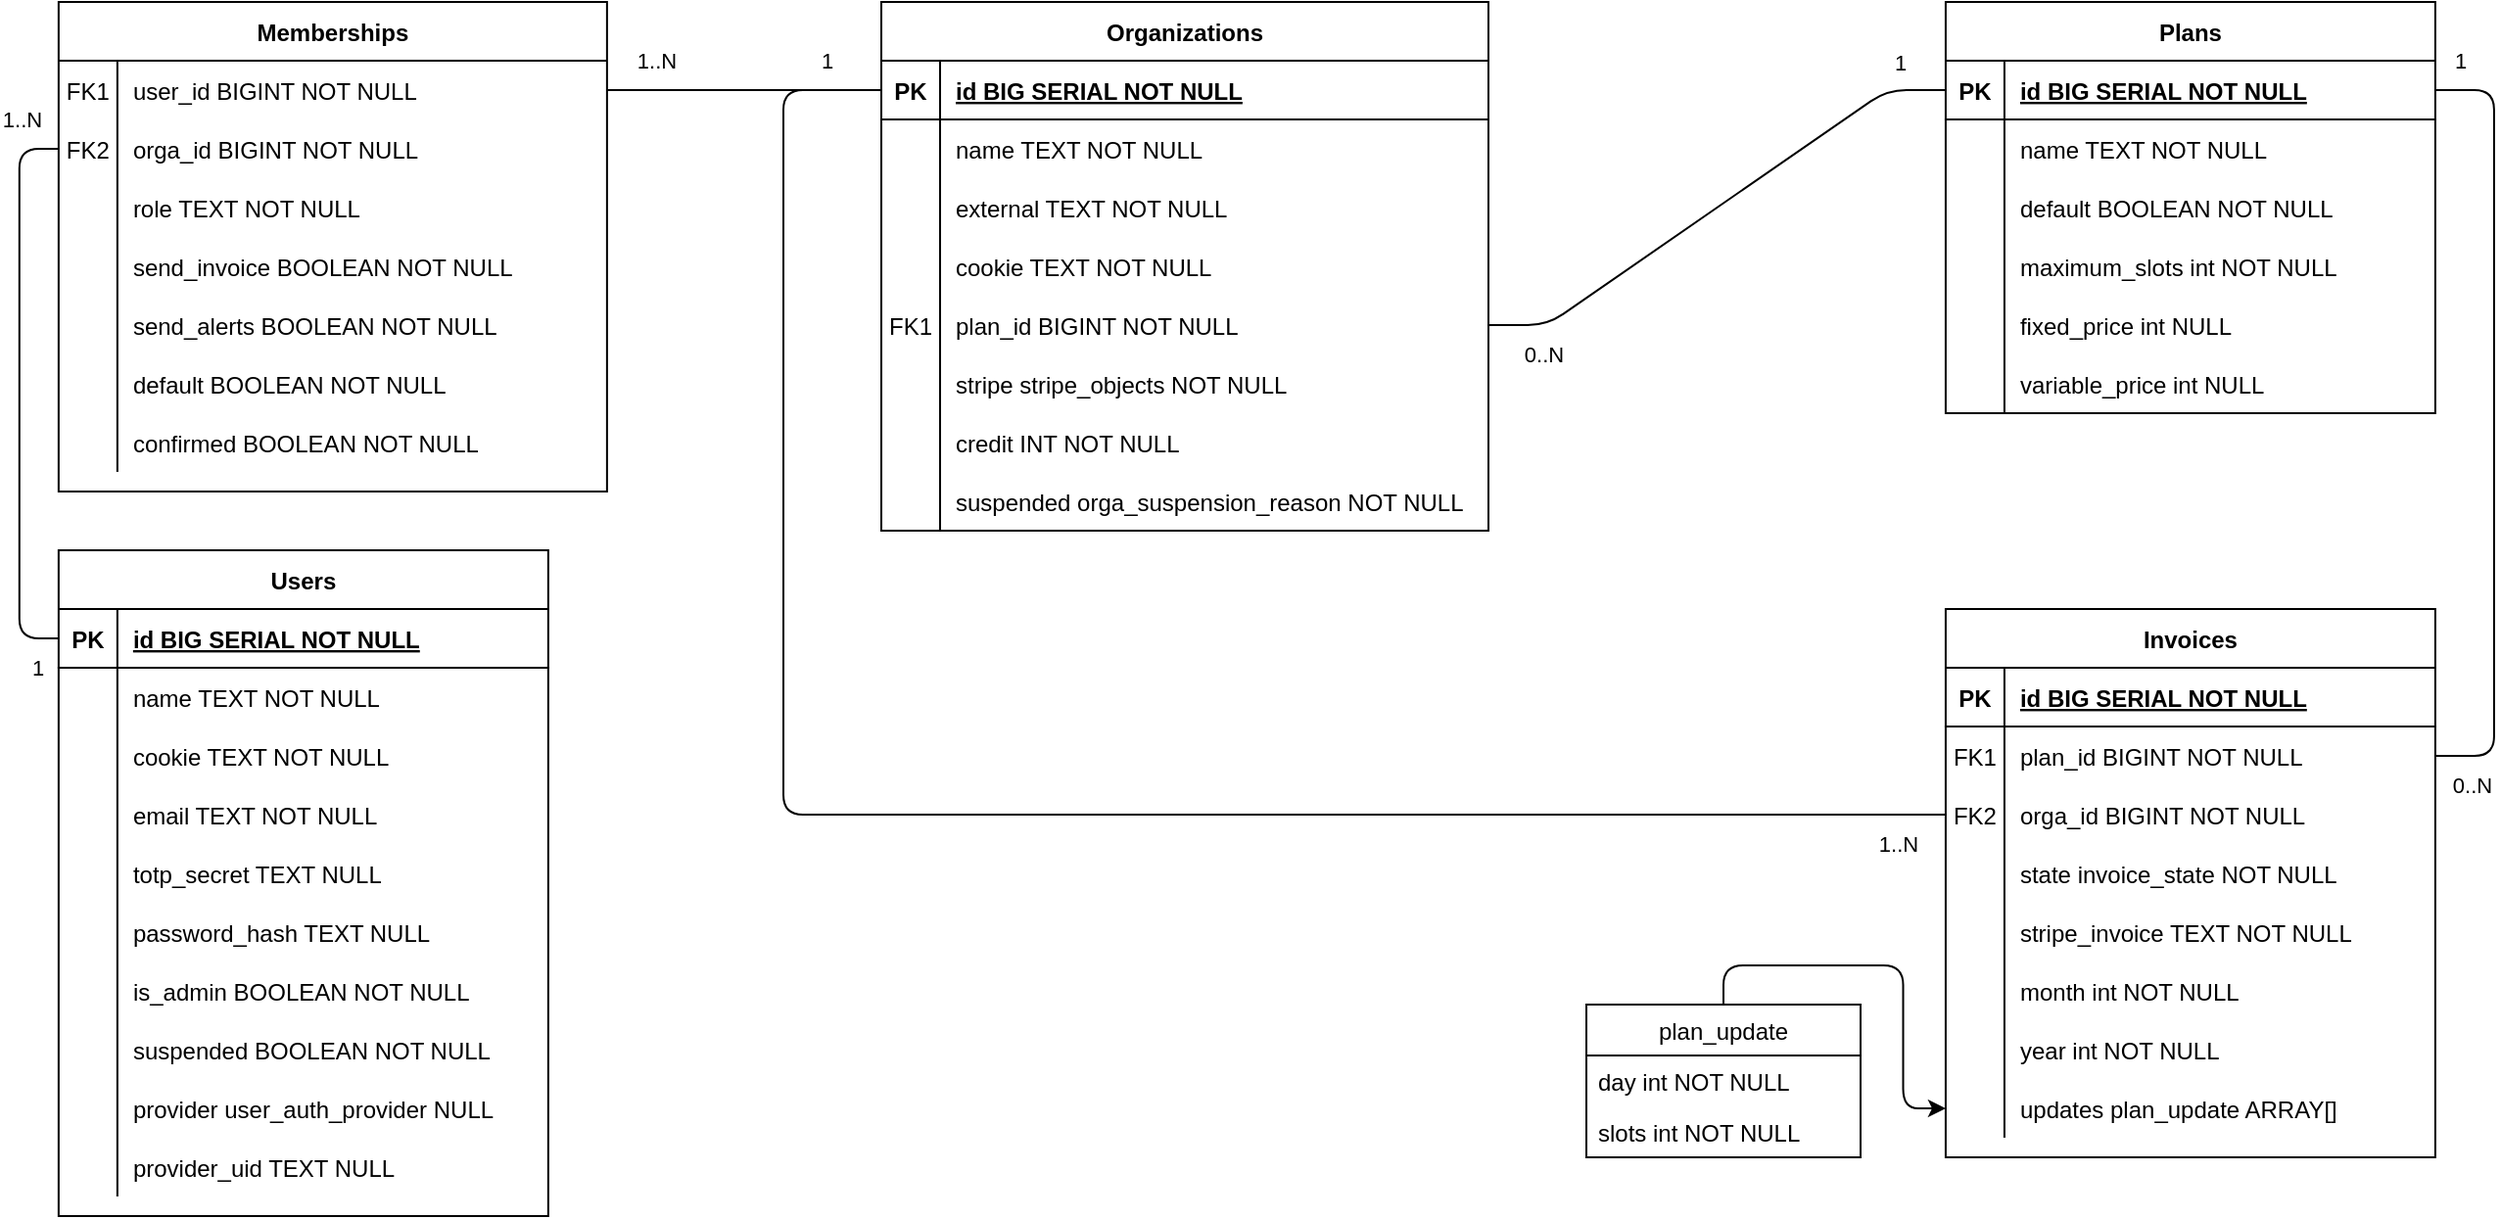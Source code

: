 <mxfile version="14.6.13" type="device"><diagram id="R2lEEEUBdFMjLlhIrx00" name="Page-1"><mxGraphModel dx="1997" dy="796" grid="1" gridSize="10" guides="1" tooltips="1" connect="1" arrows="1" fold="1" page="1" pageScale="1" pageWidth="850" pageHeight="1100" math="0" shadow="0" extFonts="Permanent Marker^https://fonts.googleapis.com/css?family=Permanent+Marker"><root><mxCell id="0"/><mxCell id="1" parent="0"/><mxCell id="C-vyLk0tnHw3VtMMgP7b-1" value="" style="edgeStyle=entityRelationEdgeStyle;endArrow=none;startArrow=none;endFill=0;startFill=0;entryX=0;entryY=0.5;entryDx=0;entryDy=0;exitX=1;exitY=0.5;exitDx=0;exitDy=0;" parent="1" source="K9Kqoh3V48aFJEfIX1hJ-4" target="C-vyLk0tnHw3VtMMgP7b-3" edge="1"><mxGeometry width="100" height="100" relative="1" as="geometry"><mxPoint x="340" y="720" as="sourcePoint"/><mxPoint x="440" y="620" as="targetPoint"/></mxGeometry></mxCell><mxCell id="K9Kqoh3V48aFJEfIX1hJ-51" value="1" style="edgeLabel;html=1;align=center;verticalAlign=middle;resizable=0;points=[];" parent="C-vyLk0tnHw3VtMMgP7b-1" vertex="1" connectable="0"><mxGeometry x="0.77" relative="1" as="geometry"><mxPoint x="7" y="-15" as="offset"/></mxGeometry></mxCell><mxCell id="K9Kqoh3V48aFJEfIX1hJ-52" value="0..N" style="edgeLabel;html=1;align=center;verticalAlign=middle;resizable=0;points=[];" parent="C-vyLk0tnHw3VtMMgP7b-1" vertex="1" connectable="0"><mxGeometry x="-0.869" y="-3" relative="1" as="geometry"><mxPoint x="10" y="12" as="offset"/></mxGeometry></mxCell><mxCell id="C-vyLk0tnHw3VtMMgP7b-12" value="" style="edgeStyle=entityRelationEdgeStyle;endArrow=none;startArrow=none;endFill=0;startFill=0;" parent="1" source="C-vyLk0tnHw3VtMMgP7b-3" target="C-vyLk0tnHw3VtMMgP7b-17" edge="1"><mxGeometry width="100" height="100" relative="1" as="geometry"><mxPoint x="553.47" y="180" as="sourcePoint"/><mxPoint x="613.47" y="205" as="targetPoint"/></mxGeometry></mxCell><mxCell id="K9Kqoh3V48aFJEfIX1hJ-49" value="0..N" style="edgeLabel;html=1;align=center;verticalAlign=middle;resizable=0;points=[];" parent="C-vyLk0tnHw3VtMMgP7b-12" vertex="1" connectable="0"><mxGeometry x="0.909" relative="1" as="geometry"><mxPoint y="15" as="offset"/></mxGeometry></mxCell><mxCell id="K9Kqoh3V48aFJEfIX1hJ-50" value="1" style="edgeLabel;html=1;align=center;verticalAlign=middle;resizable=0;points=[];" parent="C-vyLk0tnHw3VtMMgP7b-12" vertex="1" connectable="0"><mxGeometry x="-0.924" y="1" relative="1" as="geometry"><mxPoint x="-3" y="-14" as="offset"/></mxGeometry></mxCell><mxCell id="C-vyLk0tnHw3VtMMgP7b-2" value="Plans" style="shape=table;startSize=30;container=1;collapsible=1;childLayout=tableLayout;fixedRows=1;rowLines=0;fontStyle=1;align=center;resizeLast=1;" parent="1" vertex="1"><mxGeometry x="603.47" y="120" width="250" height="210" as="geometry"/></mxCell><mxCell id="C-vyLk0tnHw3VtMMgP7b-3" value="" style="shape=partialRectangle;collapsible=0;dropTarget=0;pointerEvents=0;fillColor=none;points=[[0,0.5],[1,0.5]];portConstraint=eastwest;top=0;left=0;right=0;bottom=1;" parent="C-vyLk0tnHw3VtMMgP7b-2" vertex="1"><mxGeometry y="30" width="250" height="30" as="geometry"/></mxCell><mxCell id="C-vyLk0tnHw3VtMMgP7b-4" value="PK" style="shape=partialRectangle;overflow=hidden;connectable=0;fillColor=none;top=0;left=0;bottom=0;right=0;fontStyle=1;" parent="C-vyLk0tnHw3VtMMgP7b-3" vertex="1"><mxGeometry width="30" height="30" as="geometry"/></mxCell><mxCell id="C-vyLk0tnHw3VtMMgP7b-5" value="id BIG SERIAL NOT NULL " style="shape=partialRectangle;overflow=hidden;connectable=0;fillColor=none;top=0;left=0;bottom=0;right=0;align=left;spacingLeft=6;fontStyle=5;" parent="C-vyLk0tnHw3VtMMgP7b-3" vertex="1"><mxGeometry x="30" width="220" height="30" as="geometry"/></mxCell><mxCell id="C-vyLk0tnHw3VtMMgP7b-6" value="" style="shape=partialRectangle;collapsible=0;dropTarget=0;pointerEvents=0;fillColor=none;points=[[0,0.5],[1,0.5]];portConstraint=eastwest;top=0;left=0;right=0;bottom=0;" parent="C-vyLk0tnHw3VtMMgP7b-2" vertex="1"><mxGeometry y="60" width="250" height="30" as="geometry"/></mxCell><mxCell id="C-vyLk0tnHw3VtMMgP7b-7" value="" style="shape=partialRectangle;overflow=hidden;connectable=0;fillColor=none;top=0;left=0;bottom=0;right=0;" parent="C-vyLk0tnHw3VtMMgP7b-6" vertex="1"><mxGeometry width="30" height="30" as="geometry"/></mxCell><mxCell id="C-vyLk0tnHw3VtMMgP7b-8" value="name TEXT NOT NULL" style="shape=partialRectangle;overflow=hidden;connectable=0;fillColor=none;top=0;left=0;bottom=0;right=0;align=left;spacingLeft=6;" parent="C-vyLk0tnHw3VtMMgP7b-6" vertex="1"><mxGeometry x="30" width="220" height="30" as="geometry"/></mxCell><mxCell id="C-vyLk0tnHw3VtMMgP7b-9" value="" style="shape=partialRectangle;collapsible=0;dropTarget=0;pointerEvents=0;fillColor=none;points=[[0,0.5],[1,0.5]];portConstraint=eastwest;top=0;left=0;right=0;bottom=0;" parent="C-vyLk0tnHw3VtMMgP7b-2" vertex="1"><mxGeometry y="90" width="250" height="30" as="geometry"/></mxCell><mxCell id="C-vyLk0tnHw3VtMMgP7b-10" value="" style="shape=partialRectangle;overflow=hidden;connectable=0;fillColor=none;top=0;left=0;bottom=0;right=0;" parent="C-vyLk0tnHw3VtMMgP7b-9" vertex="1"><mxGeometry width="30" height="30" as="geometry"/></mxCell><mxCell id="C-vyLk0tnHw3VtMMgP7b-11" value="default BOOLEAN NOT NULL" style="shape=partialRectangle;overflow=hidden;connectable=0;fillColor=none;top=0;left=0;bottom=0;right=0;align=left;spacingLeft=6;" parent="C-vyLk0tnHw3VtMMgP7b-9" vertex="1"><mxGeometry x="30" width="220" height="30" as="geometry"/></mxCell><mxCell id="K9Kqoh3V48aFJEfIX1hJ-25" style="shape=partialRectangle;collapsible=0;dropTarget=0;pointerEvents=0;fillColor=none;points=[[0,0.5],[1,0.5]];portConstraint=eastwest;top=0;left=0;right=0;bottom=0;" parent="C-vyLk0tnHw3VtMMgP7b-2" vertex="1"><mxGeometry y="120" width="250" height="30" as="geometry"/></mxCell><mxCell id="K9Kqoh3V48aFJEfIX1hJ-26" style="shape=partialRectangle;overflow=hidden;connectable=0;fillColor=none;top=0;left=0;bottom=0;right=0;" parent="K9Kqoh3V48aFJEfIX1hJ-25" vertex="1"><mxGeometry width="30" height="30" as="geometry"/></mxCell><mxCell id="K9Kqoh3V48aFJEfIX1hJ-27" value="maximum_slots int NOT NULL" style="shape=partialRectangle;overflow=hidden;connectable=0;fillColor=none;top=0;left=0;bottom=0;right=0;align=left;spacingLeft=6;" parent="K9Kqoh3V48aFJEfIX1hJ-25" vertex="1"><mxGeometry x="30" width="220" height="30" as="geometry"/></mxCell><mxCell id="K9Kqoh3V48aFJEfIX1hJ-22" style="shape=partialRectangle;collapsible=0;dropTarget=0;pointerEvents=0;fillColor=none;points=[[0,0.5],[1,0.5]];portConstraint=eastwest;top=0;left=0;right=0;bottom=0;" parent="C-vyLk0tnHw3VtMMgP7b-2" vertex="1"><mxGeometry y="150" width="250" height="30" as="geometry"/></mxCell><mxCell id="K9Kqoh3V48aFJEfIX1hJ-23" style="shape=partialRectangle;overflow=hidden;connectable=0;fillColor=none;top=0;left=0;bottom=0;right=0;" parent="K9Kqoh3V48aFJEfIX1hJ-22" vertex="1"><mxGeometry width="30" height="30" as="geometry"/></mxCell><mxCell id="K9Kqoh3V48aFJEfIX1hJ-24" value="fixed_price int NULL" style="shape=partialRectangle;overflow=hidden;connectable=0;fillColor=none;top=0;left=0;bottom=0;right=0;align=left;spacingLeft=6;" parent="K9Kqoh3V48aFJEfIX1hJ-22" vertex="1"><mxGeometry x="30" width="220" height="30" as="geometry"/></mxCell><mxCell id="K9Kqoh3V48aFJEfIX1hJ-19" style="shape=partialRectangle;collapsible=0;dropTarget=0;pointerEvents=0;fillColor=none;points=[[0,0.5],[1,0.5]];portConstraint=eastwest;top=0;left=0;right=0;bottom=0;" parent="C-vyLk0tnHw3VtMMgP7b-2" vertex="1"><mxGeometry y="180" width="250" height="30" as="geometry"/></mxCell><mxCell id="K9Kqoh3V48aFJEfIX1hJ-20" style="shape=partialRectangle;overflow=hidden;connectable=0;fillColor=none;top=0;left=0;bottom=0;right=0;" parent="K9Kqoh3V48aFJEfIX1hJ-19" vertex="1"><mxGeometry width="30" height="30" as="geometry"/></mxCell><mxCell id="K9Kqoh3V48aFJEfIX1hJ-21" value="variable_price int NULL" style="shape=partialRectangle;overflow=hidden;connectable=0;fillColor=none;top=0;left=0;bottom=0;right=0;align=left;spacingLeft=6;" parent="K9Kqoh3V48aFJEfIX1hJ-19" vertex="1"><mxGeometry x="30" width="220" height="30" as="geometry"/></mxCell><mxCell id="C-vyLk0tnHw3VtMMgP7b-13" value="Invoices" style="shape=table;startSize=30;container=1;collapsible=1;childLayout=tableLayout;fixedRows=1;rowLines=0;fontStyle=1;align=center;resizeLast=1;" parent="1" vertex="1"><mxGeometry x="603.47" y="430" width="250" height="280" as="geometry"/></mxCell><mxCell id="C-vyLk0tnHw3VtMMgP7b-14" value="" style="shape=partialRectangle;collapsible=0;dropTarget=0;pointerEvents=0;fillColor=none;points=[[0,0.5],[1,0.5]];portConstraint=eastwest;top=0;left=0;right=0;bottom=1;" parent="C-vyLk0tnHw3VtMMgP7b-13" vertex="1"><mxGeometry y="30" width="250" height="30" as="geometry"/></mxCell><mxCell id="C-vyLk0tnHw3VtMMgP7b-15" value="PK" style="shape=partialRectangle;overflow=hidden;connectable=0;fillColor=none;top=0;left=0;bottom=0;right=0;fontStyle=1;" parent="C-vyLk0tnHw3VtMMgP7b-14" vertex="1"><mxGeometry width="30" height="30" as="geometry"/></mxCell><mxCell id="C-vyLk0tnHw3VtMMgP7b-16" value="id BIG SERIAL NOT NULL " style="shape=partialRectangle;overflow=hidden;connectable=0;fillColor=none;top=0;left=0;bottom=0;right=0;align=left;spacingLeft=6;fontStyle=5;" parent="C-vyLk0tnHw3VtMMgP7b-14" vertex="1"><mxGeometry x="30" width="220" height="30" as="geometry"/></mxCell><mxCell id="C-vyLk0tnHw3VtMMgP7b-17" value="" style="shape=partialRectangle;collapsible=0;dropTarget=0;pointerEvents=0;fillColor=none;points=[[0,0.5],[1,0.5]];portConstraint=eastwest;top=0;left=0;right=0;bottom=0;" parent="C-vyLk0tnHw3VtMMgP7b-13" vertex="1"><mxGeometry y="60" width="250" height="30" as="geometry"/></mxCell><mxCell id="C-vyLk0tnHw3VtMMgP7b-18" value="FK1" style="shape=partialRectangle;overflow=hidden;connectable=0;fillColor=none;top=0;left=0;bottom=0;right=0;" parent="C-vyLk0tnHw3VtMMgP7b-17" vertex="1"><mxGeometry width="30" height="30" as="geometry"/></mxCell><mxCell id="C-vyLk0tnHw3VtMMgP7b-19" value="plan_id BIGINT NOT NULL" style="shape=partialRectangle;overflow=hidden;connectable=0;fillColor=none;top=0;left=0;bottom=0;right=0;align=left;spacingLeft=6;" parent="C-vyLk0tnHw3VtMMgP7b-17" vertex="1"><mxGeometry x="30" width="220" height="30" as="geometry"/></mxCell><mxCell id="C-vyLk0tnHw3VtMMgP7b-20" value="" style="shape=partialRectangle;collapsible=0;dropTarget=0;pointerEvents=0;fillColor=none;points=[[0,0.5],[1,0.5]];portConstraint=eastwest;top=0;left=0;right=0;bottom=0;" parent="C-vyLk0tnHw3VtMMgP7b-13" vertex="1"><mxGeometry y="90" width="250" height="30" as="geometry"/></mxCell><mxCell id="C-vyLk0tnHw3VtMMgP7b-21" value="FK2" style="shape=partialRectangle;overflow=hidden;connectable=0;fillColor=none;top=0;left=0;bottom=0;right=0;" parent="C-vyLk0tnHw3VtMMgP7b-20" vertex="1"><mxGeometry width="30" height="30" as="geometry"/></mxCell><mxCell id="C-vyLk0tnHw3VtMMgP7b-22" value="orga_id BIGINT NOT NULL" style="shape=partialRectangle;overflow=hidden;connectable=0;fillColor=none;top=0;left=0;bottom=0;right=0;align=left;spacingLeft=6;" parent="C-vyLk0tnHw3VtMMgP7b-20" vertex="1"><mxGeometry x="30" width="220" height="30" as="geometry"/></mxCell><mxCell id="K9Kqoh3V48aFJEfIX1hJ-28" style="shape=partialRectangle;collapsible=0;dropTarget=0;pointerEvents=0;fillColor=none;points=[[0,0.5],[1,0.5]];portConstraint=eastwest;top=0;left=0;right=0;bottom=0;" parent="C-vyLk0tnHw3VtMMgP7b-13" vertex="1"><mxGeometry y="120" width="250" height="30" as="geometry"/></mxCell><mxCell id="K9Kqoh3V48aFJEfIX1hJ-29" style="shape=partialRectangle;overflow=hidden;connectable=0;fillColor=none;top=0;left=0;bottom=0;right=0;" parent="K9Kqoh3V48aFJEfIX1hJ-28" vertex="1"><mxGeometry width="30" height="30" as="geometry"/></mxCell><mxCell id="K9Kqoh3V48aFJEfIX1hJ-30" value="state invoice_state NOT NULL" style="shape=partialRectangle;overflow=hidden;connectable=0;fillColor=none;top=0;left=0;bottom=0;right=0;align=left;spacingLeft=6;" parent="K9Kqoh3V48aFJEfIX1hJ-28" vertex="1"><mxGeometry x="30" width="220" height="30" as="geometry"/></mxCell><mxCell id="K9Kqoh3V48aFJEfIX1hJ-31" style="shape=partialRectangle;collapsible=0;dropTarget=0;pointerEvents=0;fillColor=none;points=[[0,0.5],[1,0.5]];portConstraint=eastwest;top=0;left=0;right=0;bottom=0;" parent="C-vyLk0tnHw3VtMMgP7b-13" vertex="1"><mxGeometry y="150" width="250" height="30" as="geometry"/></mxCell><mxCell id="K9Kqoh3V48aFJEfIX1hJ-32" style="shape=partialRectangle;overflow=hidden;connectable=0;fillColor=none;top=0;left=0;bottom=0;right=0;" parent="K9Kqoh3V48aFJEfIX1hJ-31" vertex="1"><mxGeometry width="30" height="30" as="geometry"/></mxCell><mxCell id="K9Kqoh3V48aFJEfIX1hJ-33" value="stripe_invoice TEXT NOT NULL" style="shape=partialRectangle;overflow=hidden;connectable=0;fillColor=none;top=0;left=0;bottom=0;right=0;align=left;spacingLeft=6;" parent="K9Kqoh3V48aFJEfIX1hJ-31" vertex="1"><mxGeometry x="30" width="220" height="30" as="geometry"/></mxCell><mxCell id="K9Kqoh3V48aFJEfIX1hJ-34" style="shape=partialRectangle;collapsible=0;dropTarget=0;pointerEvents=0;fillColor=none;points=[[0,0.5],[1,0.5]];portConstraint=eastwest;top=0;left=0;right=0;bottom=0;" parent="C-vyLk0tnHw3VtMMgP7b-13" vertex="1"><mxGeometry y="180" width="250" height="30" as="geometry"/></mxCell><mxCell id="K9Kqoh3V48aFJEfIX1hJ-35" style="shape=partialRectangle;overflow=hidden;connectable=0;fillColor=none;top=0;left=0;bottom=0;right=0;" parent="K9Kqoh3V48aFJEfIX1hJ-34" vertex="1"><mxGeometry width="30" height="30" as="geometry"/></mxCell><mxCell id="K9Kqoh3V48aFJEfIX1hJ-36" value="month int NOT NULL" style="shape=partialRectangle;overflow=hidden;connectable=0;fillColor=none;top=0;left=0;bottom=0;right=0;align=left;spacingLeft=6;" parent="K9Kqoh3V48aFJEfIX1hJ-34" vertex="1"><mxGeometry x="30" width="220" height="30" as="geometry"/></mxCell><mxCell id="K9Kqoh3V48aFJEfIX1hJ-37" style="shape=partialRectangle;collapsible=0;dropTarget=0;pointerEvents=0;fillColor=none;points=[[0,0.5],[1,0.5]];portConstraint=eastwest;top=0;left=0;right=0;bottom=0;" parent="C-vyLk0tnHw3VtMMgP7b-13" vertex="1"><mxGeometry y="210" width="250" height="30" as="geometry"/></mxCell><mxCell id="K9Kqoh3V48aFJEfIX1hJ-38" style="shape=partialRectangle;overflow=hidden;connectable=0;fillColor=none;top=0;left=0;bottom=0;right=0;" parent="K9Kqoh3V48aFJEfIX1hJ-37" vertex="1"><mxGeometry width="30" height="30" as="geometry"/></mxCell><mxCell id="K9Kqoh3V48aFJEfIX1hJ-39" value="year int NOT NULL" style="shape=partialRectangle;overflow=hidden;connectable=0;fillColor=none;top=0;left=0;bottom=0;right=0;align=left;spacingLeft=6;" parent="K9Kqoh3V48aFJEfIX1hJ-37" vertex="1"><mxGeometry x="30" width="220" height="30" as="geometry"/></mxCell><mxCell id="K9Kqoh3V48aFJEfIX1hJ-40" style="shape=partialRectangle;collapsible=0;dropTarget=0;pointerEvents=0;fillColor=none;points=[[0,0.5],[1,0.5]];portConstraint=eastwest;top=0;left=0;right=0;bottom=0;" parent="C-vyLk0tnHw3VtMMgP7b-13" vertex="1"><mxGeometry y="240" width="250" height="30" as="geometry"/></mxCell><mxCell id="K9Kqoh3V48aFJEfIX1hJ-41" style="shape=partialRectangle;overflow=hidden;connectable=0;fillColor=none;top=0;left=0;bottom=0;right=0;" parent="K9Kqoh3V48aFJEfIX1hJ-40" vertex="1"><mxGeometry width="30" height="30" as="geometry"/></mxCell><mxCell id="K9Kqoh3V48aFJEfIX1hJ-42" value="updates plan_update ARRAY[]" style="shape=partialRectangle;overflow=hidden;connectable=0;fillColor=none;top=0;left=0;bottom=0;right=0;align=left;spacingLeft=6;" parent="K9Kqoh3V48aFJEfIX1hJ-40" vertex="1"><mxGeometry x="30" width="220" height="30" as="geometry"/></mxCell><mxCell id="C-vyLk0tnHw3VtMMgP7b-23" value="Organizations" style="shape=table;startSize=30;container=1;collapsible=1;childLayout=tableLayout;fixedRows=1;rowLines=0;fontStyle=1;align=center;resizeLast=1;" parent="1" vertex="1"><mxGeometry x="60" y="120" width="310" height="270" as="geometry"/></mxCell><mxCell id="C-vyLk0tnHw3VtMMgP7b-24" value="" style="shape=partialRectangle;collapsible=0;dropTarget=0;pointerEvents=0;fillColor=none;points=[[0,0.5],[1,0.5]];portConstraint=eastwest;top=0;left=0;right=0;bottom=1;" parent="C-vyLk0tnHw3VtMMgP7b-23" vertex="1"><mxGeometry y="30" width="310" height="30" as="geometry"/></mxCell><mxCell id="C-vyLk0tnHw3VtMMgP7b-25" value="PK" style="shape=partialRectangle;overflow=hidden;connectable=0;fillColor=none;top=0;left=0;bottom=0;right=0;fontStyle=1;" parent="C-vyLk0tnHw3VtMMgP7b-24" vertex="1"><mxGeometry width="30" height="30" as="geometry"/></mxCell><mxCell id="C-vyLk0tnHw3VtMMgP7b-26" value="id BIG SERIAL NOT NULL " style="shape=partialRectangle;overflow=hidden;connectable=0;fillColor=none;top=0;left=0;bottom=0;right=0;align=left;spacingLeft=6;fontStyle=5;" parent="C-vyLk0tnHw3VtMMgP7b-24" vertex="1"><mxGeometry x="30" width="280" height="30" as="geometry"/></mxCell><mxCell id="C-vyLk0tnHw3VtMMgP7b-27" value="" style="shape=partialRectangle;collapsible=0;dropTarget=0;pointerEvents=0;fillColor=none;points=[[0,0.5],[1,0.5]];portConstraint=eastwest;top=0;left=0;right=0;bottom=0;" parent="C-vyLk0tnHw3VtMMgP7b-23" vertex="1"><mxGeometry y="60" width="310" height="30" as="geometry"/></mxCell><mxCell id="C-vyLk0tnHw3VtMMgP7b-28" value="" style="shape=partialRectangle;overflow=hidden;connectable=0;fillColor=none;top=0;left=0;bottom=0;right=0;" parent="C-vyLk0tnHw3VtMMgP7b-27" vertex="1"><mxGeometry width="30" height="30" as="geometry"/></mxCell><mxCell id="C-vyLk0tnHw3VtMMgP7b-29" value="name TEXT NOT NULL" style="shape=partialRectangle;overflow=hidden;connectable=0;fillColor=none;top=0;left=0;bottom=0;right=0;align=left;spacingLeft=6;" parent="C-vyLk0tnHw3VtMMgP7b-27" vertex="1"><mxGeometry x="30" width="280" height="30" as="geometry"/></mxCell><mxCell id="K9Kqoh3V48aFJEfIX1hJ-117" style="shape=partialRectangle;collapsible=0;dropTarget=0;pointerEvents=0;fillColor=none;points=[[0,0.5],[1,0.5]];portConstraint=eastwest;top=0;left=0;right=0;bottom=0;" parent="C-vyLk0tnHw3VtMMgP7b-23" vertex="1"><mxGeometry y="90" width="310" height="30" as="geometry"/></mxCell><mxCell id="K9Kqoh3V48aFJEfIX1hJ-118" style="shape=partialRectangle;overflow=hidden;connectable=0;fillColor=none;top=0;left=0;bottom=0;right=0;" parent="K9Kqoh3V48aFJEfIX1hJ-117" vertex="1"><mxGeometry width="30" height="30" as="geometry"/></mxCell><mxCell id="K9Kqoh3V48aFJEfIX1hJ-119" value="external TEXT NOT NULL" style="shape=partialRectangle;overflow=hidden;connectable=0;fillColor=none;top=0;left=0;bottom=0;right=0;align=left;spacingLeft=6;" parent="K9Kqoh3V48aFJEfIX1hJ-117" vertex="1"><mxGeometry x="30" width="280" height="30" as="geometry"/></mxCell><mxCell id="K9Kqoh3V48aFJEfIX1hJ-1" style="shape=partialRectangle;collapsible=0;dropTarget=0;pointerEvents=0;fillColor=none;points=[[0,0.5],[1,0.5]];portConstraint=eastwest;top=0;left=0;right=0;bottom=0;" parent="C-vyLk0tnHw3VtMMgP7b-23" vertex="1"><mxGeometry y="120" width="310" height="30" as="geometry"/></mxCell><mxCell id="K9Kqoh3V48aFJEfIX1hJ-2" style="shape=partialRectangle;overflow=hidden;connectable=0;fillColor=none;top=0;left=0;bottom=0;right=0;" parent="K9Kqoh3V48aFJEfIX1hJ-1" vertex="1"><mxGeometry width="30" height="30" as="geometry"/></mxCell><mxCell id="K9Kqoh3V48aFJEfIX1hJ-3" value="cookie TEXT NOT NULL" style="shape=partialRectangle;overflow=hidden;connectable=0;fillColor=none;top=0;left=0;bottom=0;right=0;align=left;spacingLeft=6;" parent="K9Kqoh3V48aFJEfIX1hJ-1" vertex="1"><mxGeometry x="30" width="280" height="30" as="geometry"/></mxCell><mxCell id="K9Kqoh3V48aFJEfIX1hJ-4" style="shape=partialRectangle;collapsible=0;dropTarget=0;pointerEvents=0;fillColor=none;points=[[0,0.5],[1,0.5]];portConstraint=eastwest;top=0;left=0;right=0;bottom=0;" parent="C-vyLk0tnHw3VtMMgP7b-23" vertex="1"><mxGeometry y="150" width="310" height="30" as="geometry"/></mxCell><mxCell id="K9Kqoh3V48aFJEfIX1hJ-5" value="FK1" style="shape=partialRectangle;overflow=hidden;connectable=0;fillColor=none;top=0;left=0;bottom=0;right=0;" parent="K9Kqoh3V48aFJEfIX1hJ-4" vertex="1"><mxGeometry width="30" height="30" as="geometry"/></mxCell><mxCell id="K9Kqoh3V48aFJEfIX1hJ-6" value="plan_id BIGINT NOT NULL" style="shape=partialRectangle;overflow=hidden;connectable=0;fillColor=none;top=0;left=0;bottom=0;right=0;align=left;spacingLeft=6;" parent="K9Kqoh3V48aFJEfIX1hJ-4" vertex="1"><mxGeometry x="30" width="280" height="30" as="geometry"/></mxCell><mxCell id="K9Kqoh3V48aFJEfIX1hJ-7" style="shape=partialRectangle;collapsible=0;dropTarget=0;pointerEvents=0;fillColor=none;points=[[0,0.5],[1,0.5]];portConstraint=eastwest;top=0;left=0;right=0;bottom=0;" parent="C-vyLk0tnHw3VtMMgP7b-23" vertex="1"><mxGeometry y="180" width="310" height="30" as="geometry"/></mxCell><mxCell id="K9Kqoh3V48aFJEfIX1hJ-8" style="shape=partialRectangle;overflow=hidden;connectable=0;fillColor=none;top=0;left=0;bottom=0;right=0;" parent="K9Kqoh3V48aFJEfIX1hJ-7" vertex="1"><mxGeometry width="30" height="30" as="geometry"/></mxCell><mxCell id="K9Kqoh3V48aFJEfIX1hJ-9" value="stripe stripe_objects NOT NULL" style="shape=partialRectangle;overflow=hidden;connectable=0;fillColor=none;top=0;left=0;bottom=0;right=0;align=left;spacingLeft=6;" parent="K9Kqoh3V48aFJEfIX1hJ-7" vertex="1"><mxGeometry x="30" width="280" height="30" as="geometry"/></mxCell><mxCell id="K9Kqoh3V48aFJEfIX1hJ-114" style="shape=partialRectangle;collapsible=0;dropTarget=0;pointerEvents=0;fillColor=none;points=[[0,0.5],[1,0.5]];portConstraint=eastwest;top=0;left=0;right=0;bottom=0;" parent="C-vyLk0tnHw3VtMMgP7b-23" vertex="1"><mxGeometry y="210" width="310" height="30" as="geometry"/></mxCell><mxCell id="K9Kqoh3V48aFJEfIX1hJ-115" style="shape=partialRectangle;overflow=hidden;connectable=0;fillColor=none;top=0;left=0;bottom=0;right=0;" parent="K9Kqoh3V48aFJEfIX1hJ-114" vertex="1"><mxGeometry width="30" height="30" as="geometry"/></mxCell><mxCell id="K9Kqoh3V48aFJEfIX1hJ-116" value="credit INT NOT NULL" style="shape=partialRectangle;overflow=hidden;connectable=0;fillColor=none;top=0;left=0;bottom=0;right=0;align=left;spacingLeft=6;" parent="K9Kqoh3V48aFJEfIX1hJ-114" vertex="1"><mxGeometry x="30" width="280" height="30" as="geometry"/></mxCell><mxCell id="K9Kqoh3V48aFJEfIX1hJ-10" style="shape=partialRectangle;collapsible=0;dropTarget=0;pointerEvents=0;fillColor=none;points=[[0,0.5],[1,0.5]];portConstraint=eastwest;top=0;left=0;right=0;bottom=0;" parent="C-vyLk0tnHw3VtMMgP7b-23" vertex="1"><mxGeometry y="240" width="310" height="30" as="geometry"/></mxCell><mxCell id="K9Kqoh3V48aFJEfIX1hJ-11" style="shape=partialRectangle;overflow=hidden;connectable=0;fillColor=none;top=0;left=0;bottom=0;right=0;" parent="K9Kqoh3V48aFJEfIX1hJ-10" vertex="1"><mxGeometry width="30" height="30" as="geometry"/></mxCell><mxCell id="K9Kqoh3V48aFJEfIX1hJ-12" value="suspended orga_suspension_reason NOT NULL" style="shape=partialRectangle;overflow=hidden;connectable=0;fillColor=none;top=0;left=0;bottom=0;right=0;align=left;spacingLeft=6;" parent="K9Kqoh3V48aFJEfIX1hJ-10" vertex="1"><mxGeometry x="30" width="280" height="30" as="geometry"/></mxCell><mxCell id="K9Kqoh3V48aFJEfIX1hJ-43" style="edgeStyle=orthogonalEdgeStyle;rounded=1;orthogonalLoop=1;jettySize=auto;html=1;entryX=0;entryY=0.5;entryDx=0;entryDy=0;startArrow=none;startFill=0;endArrow=none;endFill=0;" parent="1" source="C-vyLk0tnHw3VtMMgP7b-20" target="C-vyLk0tnHw3VtMMgP7b-24" edge="1"><mxGeometry relative="1" as="geometry"><Array as="points"><mxPoint x="10" y="535"/><mxPoint x="10" y="165"/></Array></mxGeometry></mxCell><mxCell id="K9Kqoh3V48aFJEfIX1hJ-53" value="1" style="edgeLabel;html=1;align=center;verticalAlign=middle;resizable=0;points=[];" parent="K9Kqoh3V48aFJEfIX1hJ-43" vertex="1" connectable="0"><mxGeometry x="0.927" y="-1" relative="1" as="geometry"><mxPoint x="9" y="-16" as="offset"/></mxGeometry></mxCell><mxCell id="K9Kqoh3V48aFJEfIX1hJ-54" value="1..N" style="edgeLabel;html=1;align=center;verticalAlign=middle;resizable=0;points=[];" parent="K9Kqoh3V48aFJEfIX1hJ-43" vertex="1" connectable="0"><mxGeometry x="-0.965" relative="1" as="geometry"><mxPoint x="-7" y="15" as="offset"/></mxGeometry></mxCell><mxCell id="K9Kqoh3V48aFJEfIX1hJ-44" value="plan_update" style="swimlane;fontStyle=0;childLayout=stackLayout;horizontal=1;startSize=26;horizontalStack=0;resizeParent=1;resizeParentMax=0;resizeLast=0;collapsible=1;marginBottom=0;" parent="1" vertex="1"><mxGeometry x="420" y="632" width="140" height="78" as="geometry"/></mxCell><mxCell id="K9Kqoh3V48aFJEfIX1hJ-45" value="day int NOT NULL" style="text;strokeColor=none;fillColor=none;align=left;verticalAlign=top;spacingLeft=4;spacingRight=4;overflow=hidden;rotatable=0;points=[[0,0.5],[1,0.5]];portConstraint=eastwest;" parent="K9Kqoh3V48aFJEfIX1hJ-44" vertex="1"><mxGeometry y="26" width="140" height="26" as="geometry"/></mxCell><mxCell id="K9Kqoh3V48aFJEfIX1hJ-46" value="slots int NOT NULL" style="text;strokeColor=none;fillColor=none;align=left;verticalAlign=top;spacingLeft=4;spacingRight=4;overflow=hidden;rotatable=0;points=[[0,0.5],[1,0.5]];portConstraint=eastwest;" parent="K9Kqoh3V48aFJEfIX1hJ-44" vertex="1"><mxGeometry y="52" width="140" height="26" as="geometry"/></mxCell><mxCell id="K9Kqoh3V48aFJEfIX1hJ-48" style="edgeStyle=orthogonalEdgeStyle;rounded=1;orthogonalLoop=1;jettySize=auto;html=1;endArrow=none;endFill=0;startArrow=classic;startFill=1;exitX=0;exitY=0.5;exitDx=0;exitDy=0;entryX=0.5;entryY=0;entryDx=0;entryDy=0;" parent="1" source="K9Kqoh3V48aFJEfIX1hJ-40" target="K9Kqoh3V48aFJEfIX1hJ-44" edge="1"><mxGeometry relative="1" as="geometry"><mxPoint x="490" y="610" as="targetPoint"/></mxGeometry></mxCell><mxCell id="K9Kqoh3V48aFJEfIX1hJ-55" value="Users" style="shape=table;startSize=30;container=1;collapsible=1;childLayout=tableLayout;fixedRows=1;rowLines=0;fontStyle=1;align=center;resizeLast=1;" parent="1" vertex="1"><mxGeometry x="-360.06" y="400" width="250" height="340" as="geometry"/></mxCell><mxCell id="K9Kqoh3V48aFJEfIX1hJ-56" value="" style="shape=partialRectangle;collapsible=0;dropTarget=0;pointerEvents=0;fillColor=none;points=[[0,0.5],[1,0.5]];portConstraint=eastwest;top=0;left=0;right=0;bottom=1;" parent="K9Kqoh3V48aFJEfIX1hJ-55" vertex="1"><mxGeometry y="30" width="250" height="30" as="geometry"/></mxCell><mxCell id="K9Kqoh3V48aFJEfIX1hJ-57" value="PK" style="shape=partialRectangle;overflow=hidden;connectable=0;fillColor=none;top=0;left=0;bottom=0;right=0;fontStyle=1;" parent="K9Kqoh3V48aFJEfIX1hJ-56" vertex="1"><mxGeometry width="30" height="30" as="geometry"/></mxCell><mxCell id="K9Kqoh3V48aFJEfIX1hJ-58" value="id BIG SERIAL NOT NULL " style="shape=partialRectangle;overflow=hidden;connectable=0;fillColor=none;top=0;left=0;bottom=0;right=0;align=left;spacingLeft=6;fontStyle=5;" parent="K9Kqoh3V48aFJEfIX1hJ-56" vertex="1"><mxGeometry x="30" width="220" height="30" as="geometry"/></mxCell><mxCell id="K9Kqoh3V48aFJEfIX1hJ-59" value="" style="shape=partialRectangle;collapsible=0;dropTarget=0;pointerEvents=0;fillColor=none;points=[[0,0.5],[1,0.5]];portConstraint=eastwest;top=0;left=0;right=0;bottom=0;" parent="K9Kqoh3V48aFJEfIX1hJ-55" vertex="1"><mxGeometry y="60" width="250" height="30" as="geometry"/></mxCell><mxCell id="K9Kqoh3V48aFJEfIX1hJ-60" value="" style="shape=partialRectangle;overflow=hidden;connectable=0;fillColor=none;top=0;left=0;bottom=0;right=0;" parent="K9Kqoh3V48aFJEfIX1hJ-59" vertex="1"><mxGeometry width="30" height="30" as="geometry"/></mxCell><mxCell id="K9Kqoh3V48aFJEfIX1hJ-61" value="name TEXT NOT NULL" style="shape=partialRectangle;overflow=hidden;connectable=0;fillColor=none;top=0;left=0;bottom=0;right=0;align=left;spacingLeft=6;" parent="K9Kqoh3V48aFJEfIX1hJ-59" vertex="1"><mxGeometry x="30" width="220" height="30" as="geometry"/></mxCell><mxCell id="K9Kqoh3V48aFJEfIX1hJ-123" style="shape=partialRectangle;collapsible=0;dropTarget=0;pointerEvents=0;fillColor=none;points=[[0,0.5],[1,0.5]];portConstraint=eastwest;top=0;left=0;right=0;bottom=0;" parent="K9Kqoh3V48aFJEfIX1hJ-55" vertex="1"><mxGeometry y="90" width="250" height="30" as="geometry"/></mxCell><mxCell id="K9Kqoh3V48aFJEfIX1hJ-124" style="shape=partialRectangle;overflow=hidden;connectable=0;fillColor=none;top=0;left=0;bottom=0;right=0;" parent="K9Kqoh3V48aFJEfIX1hJ-123" vertex="1"><mxGeometry width="30" height="30" as="geometry"/></mxCell><mxCell id="K9Kqoh3V48aFJEfIX1hJ-125" value="cookie TEXT NOT NULL" style="shape=partialRectangle;overflow=hidden;connectable=0;fillColor=none;top=0;left=0;bottom=0;right=0;align=left;spacingLeft=6;" parent="K9Kqoh3V48aFJEfIX1hJ-123" vertex="1"><mxGeometry x="30" width="220" height="30" as="geometry"/></mxCell><mxCell id="K9Kqoh3V48aFJEfIX1hJ-62" value="" style="shape=partialRectangle;collapsible=0;dropTarget=0;pointerEvents=0;fillColor=none;points=[[0,0.5],[1,0.5]];portConstraint=eastwest;top=0;left=0;right=0;bottom=0;" parent="K9Kqoh3V48aFJEfIX1hJ-55" vertex="1"><mxGeometry y="120" width="250" height="30" as="geometry"/></mxCell><mxCell id="K9Kqoh3V48aFJEfIX1hJ-63" value="" style="shape=partialRectangle;overflow=hidden;connectable=0;fillColor=none;top=0;left=0;bottom=0;right=0;" parent="K9Kqoh3V48aFJEfIX1hJ-62" vertex="1"><mxGeometry width="30" height="30" as="geometry"/></mxCell><mxCell id="K9Kqoh3V48aFJEfIX1hJ-64" value="email TEXT NOT NULL" style="shape=partialRectangle;overflow=hidden;connectable=0;fillColor=none;top=0;left=0;bottom=0;right=0;align=left;spacingLeft=6;" parent="K9Kqoh3V48aFJEfIX1hJ-62" vertex="1"><mxGeometry x="30" width="220" height="30" as="geometry"/></mxCell><mxCell id="K9Kqoh3V48aFJEfIX1hJ-65" style="shape=partialRectangle;collapsible=0;dropTarget=0;pointerEvents=0;fillColor=none;points=[[0,0.5],[1,0.5]];portConstraint=eastwest;top=0;left=0;right=0;bottom=0;" parent="K9Kqoh3V48aFJEfIX1hJ-55" vertex="1"><mxGeometry y="150" width="250" height="30" as="geometry"/></mxCell><mxCell id="K9Kqoh3V48aFJEfIX1hJ-66" style="shape=partialRectangle;overflow=hidden;connectable=0;fillColor=none;top=0;left=0;bottom=0;right=0;" parent="K9Kqoh3V48aFJEfIX1hJ-65" vertex="1"><mxGeometry width="30" height="30" as="geometry"/></mxCell><mxCell id="K9Kqoh3V48aFJEfIX1hJ-67" value="totp_secret TEXT NULL" style="shape=partialRectangle;overflow=hidden;connectable=0;fillColor=none;top=0;left=0;bottom=0;right=0;align=left;spacingLeft=6;" parent="K9Kqoh3V48aFJEfIX1hJ-65" vertex="1"><mxGeometry x="30" width="220" height="30" as="geometry"/></mxCell><mxCell id="K9Kqoh3V48aFJEfIX1hJ-68" style="shape=partialRectangle;collapsible=0;dropTarget=0;pointerEvents=0;fillColor=none;points=[[0,0.5],[1,0.5]];portConstraint=eastwest;top=0;left=0;right=0;bottom=0;" parent="K9Kqoh3V48aFJEfIX1hJ-55" vertex="1"><mxGeometry y="180" width="250" height="30" as="geometry"/></mxCell><mxCell id="K9Kqoh3V48aFJEfIX1hJ-69" style="shape=partialRectangle;overflow=hidden;connectable=0;fillColor=none;top=0;left=0;bottom=0;right=0;" parent="K9Kqoh3V48aFJEfIX1hJ-68" vertex="1"><mxGeometry width="30" height="30" as="geometry"/></mxCell><mxCell id="K9Kqoh3V48aFJEfIX1hJ-70" value="password_hash TEXT NULL" style="shape=partialRectangle;overflow=hidden;connectable=0;fillColor=none;top=0;left=0;bottom=0;right=0;align=left;spacingLeft=6;" parent="K9Kqoh3V48aFJEfIX1hJ-68" vertex="1"><mxGeometry x="30" width="220" height="30" as="geometry"/></mxCell><mxCell id="K9Kqoh3V48aFJEfIX1hJ-71" style="shape=partialRectangle;collapsible=0;dropTarget=0;pointerEvents=0;fillColor=none;points=[[0,0.5],[1,0.5]];portConstraint=eastwest;top=0;left=0;right=0;bottom=0;" parent="K9Kqoh3V48aFJEfIX1hJ-55" vertex="1"><mxGeometry y="210" width="250" height="30" as="geometry"/></mxCell><mxCell id="K9Kqoh3V48aFJEfIX1hJ-72" style="shape=partialRectangle;overflow=hidden;connectable=0;fillColor=none;top=0;left=0;bottom=0;right=0;" parent="K9Kqoh3V48aFJEfIX1hJ-71" vertex="1"><mxGeometry width="30" height="30" as="geometry"/></mxCell><mxCell id="K9Kqoh3V48aFJEfIX1hJ-73" value="is_admin BOOLEAN NOT NULL" style="shape=partialRectangle;overflow=hidden;connectable=0;fillColor=none;top=0;left=0;bottom=0;right=0;align=left;spacingLeft=6;" parent="K9Kqoh3V48aFJEfIX1hJ-71" vertex="1"><mxGeometry x="30" width="220" height="30" as="geometry"/></mxCell><mxCell id="K9Kqoh3V48aFJEfIX1hJ-74" style="shape=partialRectangle;collapsible=0;dropTarget=0;pointerEvents=0;fillColor=none;points=[[0,0.5],[1,0.5]];portConstraint=eastwest;top=0;left=0;right=0;bottom=0;" parent="K9Kqoh3V48aFJEfIX1hJ-55" vertex="1"><mxGeometry y="240" width="250" height="30" as="geometry"/></mxCell><mxCell id="K9Kqoh3V48aFJEfIX1hJ-75" style="shape=partialRectangle;overflow=hidden;connectable=0;fillColor=none;top=0;left=0;bottom=0;right=0;" parent="K9Kqoh3V48aFJEfIX1hJ-74" vertex="1"><mxGeometry width="30" height="30" as="geometry"/></mxCell><mxCell id="K9Kqoh3V48aFJEfIX1hJ-76" value="suspended BOOLEAN NOT NULL" style="shape=partialRectangle;overflow=hidden;connectable=0;fillColor=none;top=0;left=0;bottom=0;right=0;align=left;spacingLeft=6;" parent="K9Kqoh3V48aFJEfIX1hJ-74" vertex="1"><mxGeometry x="30" width="220" height="30" as="geometry"/></mxCell><mxCell id="K9Kqoh3V48aFJEfIX1hJ-77" style="shape=partialRectangle;collapsible=0;dropTarget=0;pointerEvents=0;fillColor=none;points=[[0,0.5],[1,0.5]];portConstraint=eastwest;top=0;left=0;right=0;bottom=0;" parent="K9Kqoh3V48aFJEfIX1hJ-55" vertex="1"><mxGeometry y="270" width="250" height="30" as="geometry"/></mxCell><mxCell id="K9Kqoh3V48aFJEfIX1hJ-78" style="shape=partialRectangle;overflow=hidden;connectable=0;fillColor=none;top=0;left=0;bottom=0;right=0;" parent="K9Kqoh3V48aFJEfIX1hJ-77" vertex="1"><mxGeometry width="30" height="30" as="geometry"/></mxCell><mxCell id="K9Kqoh3V48aFJEfIX1hJ-79" value="provider user_auth_provider NULL" style="shape=partialRectangle;overflow=hidden;connectable=0;fillColor=none;top=0;left=0;bottom=0;right=0;align=left;spacingLeft=6;" parent="K9Kqoh3V48aFJEfIX1hJ-77" vertex="1"><mxGeometry x="30" width="220" height="30" as="geometry"/></mxCell><mxCell id="K9Kqoh3V48aFJEfIX1hJ-105" style="shape=partialRectangle;collapsible=0;dropTarget=0;pointerEvents=0;fillColor=none;points=[[0,0.5],[1,0.5]];portConstraint=eastwest;top=0;left=0;right=0;bottom=0;" parent="K9Kqoh3V48aFJEfIX1hJ-55" vertex="1"><mxGeometry y="300" width="250" height="30" as="geometry"/></mxCell><mxCell id="K9Kqoh3V48aFJEfIX1hJ-106" style="shape=partialRectangle;overflow=hidden;connectable=0;fillColor=none;top=0;left=0;bottom=0;right=0;" parent="K9Kqoh3V48aFJEfIX1hJ-105" vertex="1"><mxGeometry width="30" height="30" as="geometry"/></mxCell><mxCell id="K9Kqoh3V48aFJEfIX1hJ-107" value="provider_uid TEXT NULL" style="shape=partialRectangle;overflow=hidden;connectable=0;fillColor=none;top=0;left=0;bottom=0;right=0;align=left;spacingLeft=6;" parent="K9Kqoh3V48aFJEfIX1hJ-105" vertex="1"><mxGeometry x="30" width="220" height="30" as="geometry"/></mxCell><mxCell id="K9Kqoh3V48aFJEfIX1hJ-80" value="Memberships" style="shape=table;startSize=30;container=1;collapsible=1;childLayout=tableLayout;fixedRows=1;rowLines=0;fontStyle=1;align=center;resizeLast=1;" parent="1" vertex="1"><mxGeometry x="-360.06" y="120" width="280" height="250" as="geometry"/></mxCell><mxCell id="K9Kqoh3V48aFJEfIX1hJ-84" value="" style="shape=partialRectangle;collapsible=0;dropTarget=0;pointerEvents=0;fillColor=none;points=[[0,0.5],[1,0.5]];portConstraint=eastwest;top=0;left=0;right=0;bottom=0;" parent="K9Kqoh3V48aFJEfIX1hJ-80" vertex="1"><mxGeometry y="30" width="280" height="30" as="geometry"/></mxCell><mxCell id="K9Kqoh3V48aFJEfIX1hJ-85" value="FK1" style="shape=partialRectangle;overflow=hidden;connectable=0;fillColor=none;top=0;left=0;bottom=0;right=0;" parent="K9Kqoh3V48aFJEfIX1hJ-84" vertex="1"><mxGeometry width="30" height="30" as="geometry"/></mxCell><mxCell id="K9Kqoh3V48aFJEfIX1hJ-86" value="user_id BIGINT NOT NULL" style="shape=partialRectangle;overflow=hidden;connectable=0;fillColor=none;top=0;left=0;bottom=0;right=0;align=left;spacingLeft=6;" parent="K9Kqoh3V48aFJEfIX1hJ-84" vertex="1"><mxGeometry x="30" width="250" height="30" as="geometry"/></mxCell><mxCell id="K9Kqoh3V48aFJEfIX1hJ-87" value="" style="shape=partialRectangle;collapsible=0;dropTarget=0;pointerEvents=0;fillColor=none;points=[[0,0.5],[1,0.5]];portConstraint=eastwest;top=0;left=0;right=0;bottom=0;" parent="K9Kqoh3V48aFJEfIX1hJ-80" vertex="1"><mxGeometry y="60" width="280" height="30" as="geometry"/></mxCell><mxCell id="K9Kqoh3V48aFJEfIX1hJ-88" value="FK2" style="shape=partialRectangle;overflow=hidden;connectable=0;fillColor=none;top=0;left=0;bottom=0;right=0;" parent="K9Kqoh3V48aFJEfIX1hJ-87" vertex="1"><mxGeometry width="30" height="30" as="geometry"/></mxCell><mxCell id="K9Kqoh3V48aFJEfIX1hJ-89" value="orga_id BIGINT NOT NULL" style="shape=partialRectangle;overflow=hidden;connectable=0;fillColor=none;top=0;left=0;bottom=0;right=0;align=left;spacingLeft=6;" parent="K9Kqoh3V48aFJEfIX1hJ-87" vertex="1"><mxGeometry x="30" width="250" height="30" as="geometry"/></mxCell><mxCell id="K9Kqoh3V48aFJEfIX1hJ-90" style="shape=partialRectangle;collapsible=0;dropTarget=0;pointerEvents=0;fillColor=none;points=[[0,0.5],[1,0.5]];portConstraint=eastwest;top=0;left=0;right=0;bottom=0;" parent="K9Kqoh3V48aFJEfIX1hJ-80" vertex="1"><mxGeometry y="90" width="280" height="30" as="geometry"/></mxCell><mxCell id="K9Kqoh3V48aFJEfIX1hJ-91" style="shape=partialRectangle;overflow=hidden;connectable=0;fillColor=none;top=0;left=0;bottom=0;right=0;" parent="K9Kqoh3V48aFJEfIX1hJ-90" vertex="1"><mxGeometry width="30" height="30" as="geometry"/></mxCell><mxCell id="K9Kqoh3V48aFJEfIX1hJ-92" value="role TEXT NOT NULL" style="shape=partialRectangle;overflow=hidden;connectable=0;fillColor=none;top=0;left=0;bottom=0;right=0;align=left;spacingLeft=6;" parent="K9Kqoh3V48aFJEfIX1hJ-90" vertex="1"><mxGeometry x="30" width="250" height="30" as="geometry"/></mxCell><mxCell id="K9Kqoh3V48aFJEfIX1hJ-93" style="shape=partialRectangle;collapsible=0;dropTarget=0;pointerEvents=0;fillColor=none;points=[[0,0.5],[1,0.5]];portConstraint=eastwest;top=0;left=0;right=0;bottom=0;" parent="K9Kqoh3V48aFJEfIX1hJ-80" vertex="1"><mxGeometry y="120" width="280" height="30" as="geometry"/></mxCell><mxCell id="K9Kqoh3V48aFJEfIX1hJ-94" style="shape=partialRectangle;overflow=hidden;connectable=0;fillColor=none;top=0;left=0;bottom=0;right=0;" parent="K9Kqoh3V48aFJEfIX1hJ-93" vertex="1"><mxGeometry width="30" height="30" as="geometry"/></mxCell><mxCell id="K9Kqoh3V48aFJEfIX1hJ-95" value="send_invoice BOOLEAN NOT NULL" style="shape=partialRectangle;overflow=hidden;connectable=0;fillColor=none;top=0;left=0;bottom=0;right=0;align=left;spacingLeft=6;" parent="K9Kqoh3V48aFJEfIX1hJ-93" vertex="1"><mxGeometry x="30" width="250" height="30" as="geometry"/></mxCell><mxCell id="K9Kqoh3V48aFJEfIX1hJ-96" style="shape=partialRectangle;collapsible=0;dropTarget=0;pointerEvents=0;fillColor=none;points=[[0,0.5],[1,0.5]];portConstraint=eastwest;top=0;left=0;right=0;bottom=0;" parent="K9Kqoh3V48aFJEfIX1hJ-80" vertex="1"><mxGeometry y="150" width="280" height="30" as="geometry"/></mxCell><mxCell id="K9Kqoh3V48aFJEfIX1hJ-97" style="shape=partialRectangle;overflow=hidden;connectable=0;fillColor=none;top=0;left=0;bottom=0;right=0;" parent="K9Kqoh3V48aFJEfIX1hJ-96" vertex="1"><mxGeometry width="30" height="30" as="geometry"/></mxCell><mxCell id="K9Kqoh3V48aFJEfIX1hJ-98" value="send_alerts BOOLEAN NOT NULL" style="shape=partialRectangle;overflow=hidden;connectable=0;fillColor=none;top=0;left=0;bottom=0;right=0;align=left;spacingLeft=6;" parent="K9Kqoh3V48aFJEfIX1hJ-96" vertex="1"><mxGeometry x="30" width="250" height="30" as="geometry"/></mxCell><mxCell id="K9Kqoh3V48aFJEfIX1hJ-99" style="shape=partialRectangle;collapsible=0;dropTarget=0;pointerEvents=0;fillColor=none;points=[[0,0.5],[1,0.5]];portConstraint=eastwest;top=0;left=0;right=0;bottom=0;" parent="K9Kqoh3V48aFJEfIX1hJ-80" vertex="1"><mxGeometry y="180" width="280" height="30" as="geometry"/></mxCell><mxCell id="K9Kqoh3V48aFJEfIX1hJ-100" style="shape=partialRectangle;overflow=hidden;connectable=0;fillColor=none;top=0;left=0;bottom=0;right=0;" parent="K9Kqoh3V48aFJEfIX1hJ-99" vertex="1"><mxGeometry width="30" height="30" as="geometry"/></mxCell><mxCell id="K9Kqoh3V48aFJEfIX1hJ-101" value="default BOOLEAN NOT NULL" style="shape=partialRectangle;overflow=hidden;connectable=0;fillColor=none;top=0;left=0;bottom=0;right=0;align=left;spacingLeft=6;" parent="K9Kqoh3V48aFJEfIX1hJ-99" vertex="1"><mxGeometry x="30" width="250" height="30" as="geometry"/></mxCell><mxCell id="K9Kqoh3V48aFJEfIX1hJ-102" style="shape=partialRectangle;collapsible=0;dropTarget=0;pointerEvents=0;fillColor=none;points=[[0,0.5],[1,0.5]];portConstraint=eastwest;top=0;left=0;right=0;bottom=0;" parent="K9Kqoh3V48aFJEfIX1hJ-80" vertex="1"><mxGeometry y="210" width="280" height="30" as="geometry"/></mxCell><mxCell id="K9Kqoh3V48aFJEfIX1hJ-103" style="shape=partialRectangle;overflow=hidden;connectable=0;fillColor=none;top=0;left=0;bottom=0;right=0;" parent="K9Kqoh3V48aFJEfIX1hJ-102" vertex="1"><mxGeometry width="30" height="30" as="geometry"/></mxCell><mxCell id="K9Kqoh3V48aFJEfIX1hJ-104" value="confirmed BOOLEAN NOT NULL" style="shape=partialRectangle;overflow=hidden;connectable=0;fillColor=none;top=0;left=0;bottom=0;right=0;align=left;spacingLeft=6;" parent="K9Kqoh3V48aFJEfIX1hJ-102" vertex="1"><mxGeometry x="30" width="250" height="30" as="geometry"/></mxCell><mxCell id="K9Kqoh3V48aFJEfIX1hJ-108" style="edgeStyle=orthogonalEdgeStyle;rounded=1;orthogonalLoop=1;jettySize=auto;html=1;entryX=0;entryY=0.5;entryDx=0;entryDy=0;startArrow=none;startFill=0;endArrow=none;endFill=0;" parent="1" source="K9Kqoh3V48aFJEfIX1hJ-84" target="C-vyLk0tnHw3VtMMgP7b-24" edge="1"><mxGeometry relative="1" as="geometry"/></mxCell><mxCell id="K9Kqoh3V48aFJEfIX1hJ-109" value="1..N" style="edgeLabel;html=1;align=center;verticalAlign=middle;resizable=0;points=[];" parent="K9Kqoh3V48aFJEfIX1hJ-108" vertex="1" connectable="0"><mxGeometry x="-0.818" y="3" relative="1" as="geometry"><mxPoint x="12" y="-12" as="offset"/></mxGeometry></mxCell><mxCell id="K9Kqoh3V48aFJEfIX1hJ-110" style="edgeStyle=orthogonalEdgeStyle;rounded=1;orthogonalLoop=1;jettySize=auto;html=1;entryX=0;entryY=0.5;entryDx=0;entryDy=0;startArrow=none;startFill=0;endArrow=none;endFill=0;" parent="1" source="K9Kqoh3V48aFJEfIX1hJ-87" target="K9Kqoh3V48aFJEfIX1hJ-56" edge="1"><mxGeometry relative="1" as="geometry"/></mxCell><mxCell id="K9Kqoh3V48aFJEfIX1hJ-112" value="1..N" style="edgeLabel;html=1;align=center;verticalAlign=middle;resizable=0;points=[];" parent="K9Kqoh3V48aFJEfIX1hJ-110" vertex="1" connectable="0"><mxGeometry x="-0.919" y="1" relative="1" as="geometry"><mxPoint x="-8" y="-16" as="offset"/></mxGeometry></mxCell><mxCell id="K9Kqoh3V48aFJEfIX1hJ-113" value="1" style="edgeLabel;html=1;align=center;verticalAlign=middle;resizable=0;points=[];" parent="K9Kqoh3V48aFJEfIX1hJ-110" vertex="1" connectable="0"><mxGeometry x="0.919" relative="1" as="geometry"><mxPoint y="15" as="offset"/></mxGeometry></mxCell></root></mxGraphModel></diagram></mxfile>